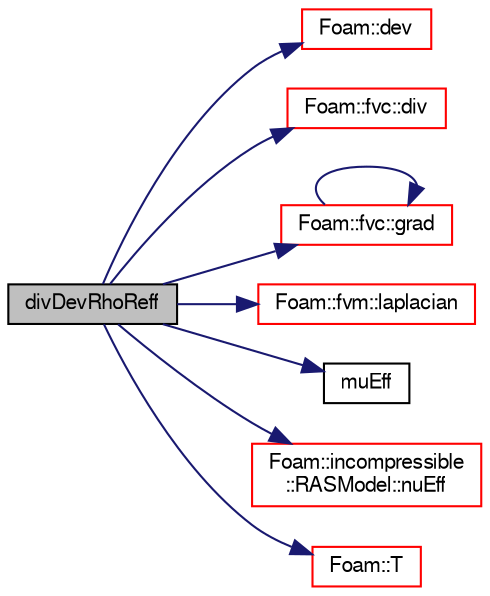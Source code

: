 digraph "divDevRhoReff"
{
  bgcolor="transparent";
  edge [fontname="FreeSans",fontsize="10",labelfontname="FreeSans",labelfontsize="10"];
  node [fontname="FreeSans",fontsize="10",shape=record];
  rankdir="LR";
  Node2336 [label="divDevRhoReff",height=0.2,width=0.4,color="black", fillcolor="grey75", style="filled", fontcolor="black"];
  Node2336 -> Node2337 [color="midnightblue",fontsize="10",style="solid",fontname="FreeSans"];
  Node2337 [label="Foam::dev",height=0.2,width=0.4,color="red",URL="$a21124.html#a042ede1d98e91923a7cc5e14e9f86854"];
  Node2336 -> Node2341 [color="midnightblue",fontsize="10",style="solid",fontname="FreeSans"];
  Node2341 [label="Foam::fvc::div",height=0.2,width=0.4,color="red",URL="$a21134.html#a585533948ad80abfe589d920c641f251"];
  Node2336 -> Node2640 [color="midnightblue",fontsize="10",style="solid",fontname="FreeSans"];
  Node2640 [label="Foam::fvc::grad",height=0.2,width=0.4,color="red",URL="$a21134.html#a7c00ec90ecc15ed3005255e42c52827a"];
  Node2640 -> Node2640 [color="midnightblue",fontsize="10",style="solid",fontname="FreeSans"];
  Node2336 -> Node2642 [color="midnightblue",fontsize="10",style="solid",fontname="FreeSans"];
  Node2642 [label="Foam::fvm::laplacian",height=0.2,width=0.4,color="red",URL="$a21135.html#a05679b154654e47e9f1e2fbd2bc0bae0"];
  Node2336 -> Node2643 [color="midnightblue",fontsize="10",style="solid",fontname="FreeSans"];
  Node2643 [label="muEff",height=0.2,width=0.4,color="black",URL="$a38300.html#a34e36cd6052f479da33feeb0fa059916"];
  Node2336 -> Node2644 [color="midnightblue",fontsize="10",style="solid",fontname="FreeSans"];
  Node2644 [label="Foam::incompressible\l::RASModel::nuEff",height=0.2,width=0.4,color="red",URL="$a31074.html#a253447ded10e8fc7fceccbbea00f98ad",tooltip="Return the effective viscosity. "];
  Node2336 -> Node2614 [color="midnightblue",fontsize="10",style="solid",fontname="FreeSans"];
  Node2614 [label="Foam::T",height=0.2,width=0.4,color="red",URL="$a21124.html#ae57fda0abb14bb0944947c463c6e09d4"];
}
